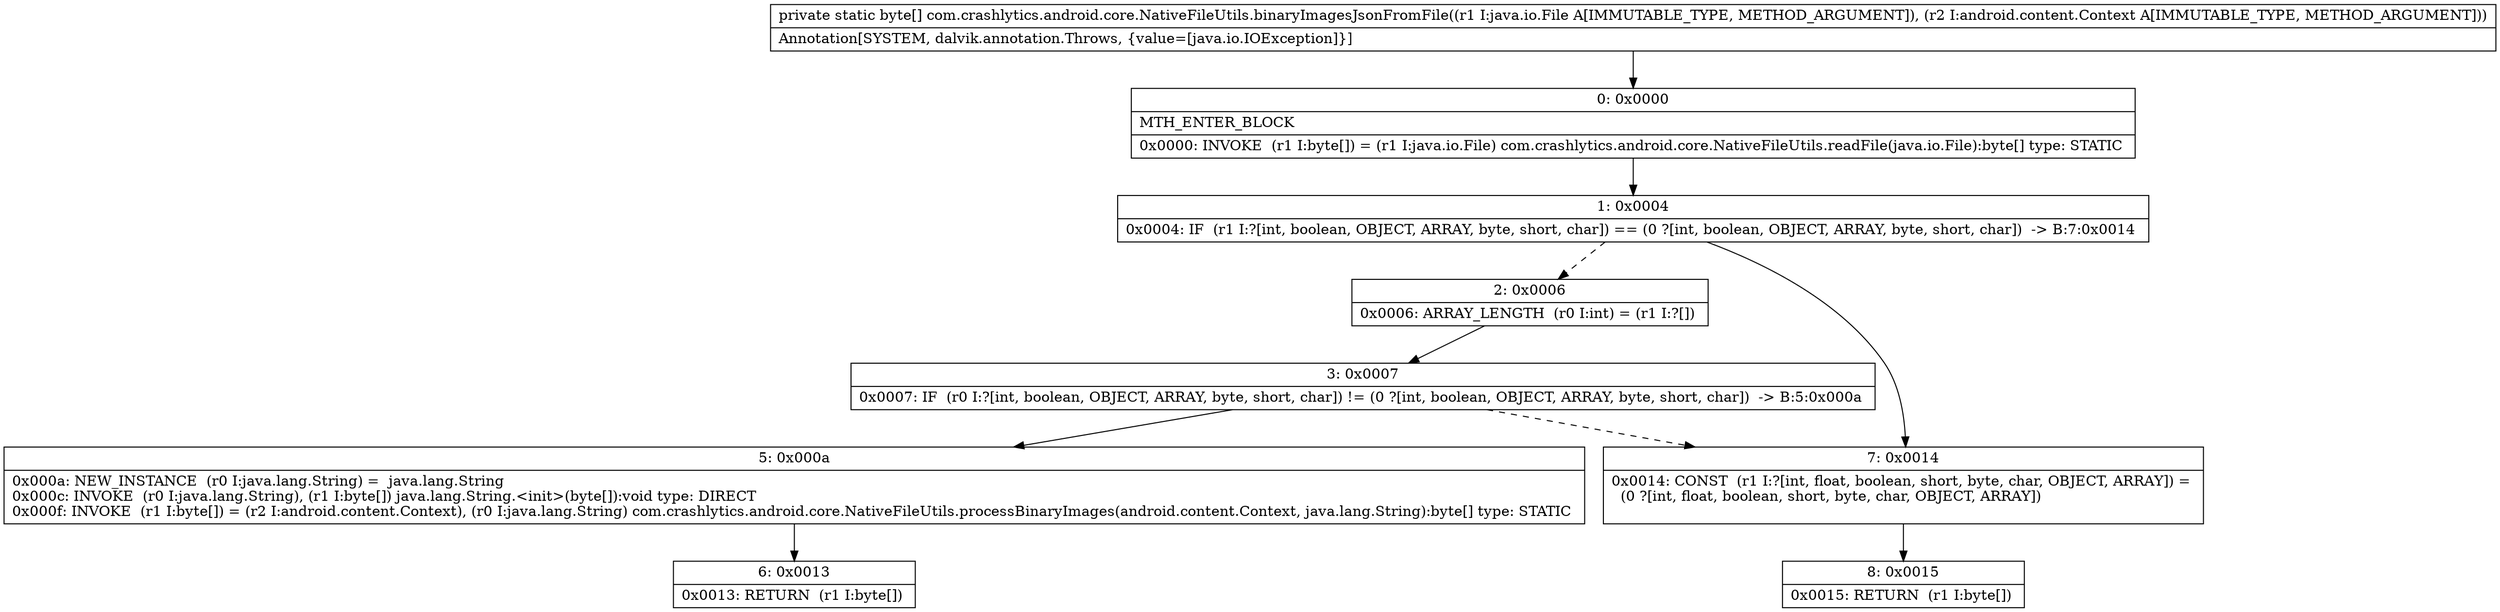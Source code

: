 digraph "CFG forcom.crashlytics.android.core.NativeFileUtils.binaryImagesJsonFromFile(Ljava\/io\/File;Landroid\/content\/Context;)[B" {
Node_0 [shape=record,label="{0\:\ 0x0000|MTH_ENTER_BLOCK\l|0x0000: INVOKE  (r1 I:byte[]) = (r1 I:java.io.File) com.crashlytics.android.core.NativeFileUtils.readFile(java.io.File):byte[] type: STATIC \l}"];
Node_1 [shape=record,label="{1\:\ 0x0004|0x0004: IF  (r1 I:?[int, boolean, OBJECT, ARRAY, byte, short, char]) == (0 ?[int, boolean, OBJECT, ARRAY, byte, short, char])  \-\> B:7:0x0014 \l}"];
Node_2 [shape=record,label="{2\:\ 0x0006|0x0006: ARRAY_LENGTH  (r0 I:int) = (r1 I:?[]) \l}"];
Node_3 [shape=record,label="{3\:\ 0x0007|0x0007: IF  (r0 I:?[int, boolean, OBJECT, ARRAY, byte, short, char]) != (0 ?[int, boolean, OBJECT, ARRAY, byte, short, char])  \-\> B:5:0x000a \l}"];
Node_5 [shape=record,label="{5\:\ 0x000a|0x000a: NEW_INSTANCE  (r0 I:java.lang.String) =  java.lang.String \l0x000c: INVOKE  (r0 I:java.lang.String), (r1 I:byte[]) java.lang.String.\<init\>(byte[]):void type: DIRECT \l0x000f: INVOKE  (r1 I:byte[]) = (r2 I:android.content.Context), (r0 I:java.lang.String) com.crashlytics.android.core.NativeFileUtils.processBinaryImages(android.content.Context, java.lang.String):byte[] type: STATIC \l}"];
Node_6 [shape=record,label="{6\:\ 0x0013|0x0013: RETURN  (r1 I:byte[]) \l}"];
Node_7 [shape=record,label="{7\:\ 0x0014|0x0014: CONST  (r1 I:?[int, float, boolean, short, byte, char, OBJECT, ARRAY]) = \l  (0 ?[int, float, boolean, short, byte, char, OBJECT, ARRAY])\l \l}"];
Node_8 [shape=record,label="{8\:\ 0x0015|0x0015: RETURN  (r1 I:byte[]) \l}"];
MethodNode[shape=record,label="{private static byte[] com.crashlytics.android.core.NativeFileUtils.binaryImagesJsonFromFile((r1 I:java.io.File A[IMMUTABLE_TYPE, METHOD_ARGUMENT]), (r2 I:android.content.Context A[IMMUTABLE_TYPE, METHOD_ARGUMENT]))  | Annotation[SYSTEM, dalvik.annotation.Throws, \{value=[java.io.IOException]\}]\l}"];
MethodNode -> Node_0;
Node_0 -> Node_1;
Node_1 -> Node_2[style=dashed];
Node_1 -> Node_7;
Node_2 -> Node_3;
Node_3 -> Node_5;
Node_3 -> Node_7[style=dashed];
Node_5 -> Node_6;
Node_7 -> Node_8;
}

